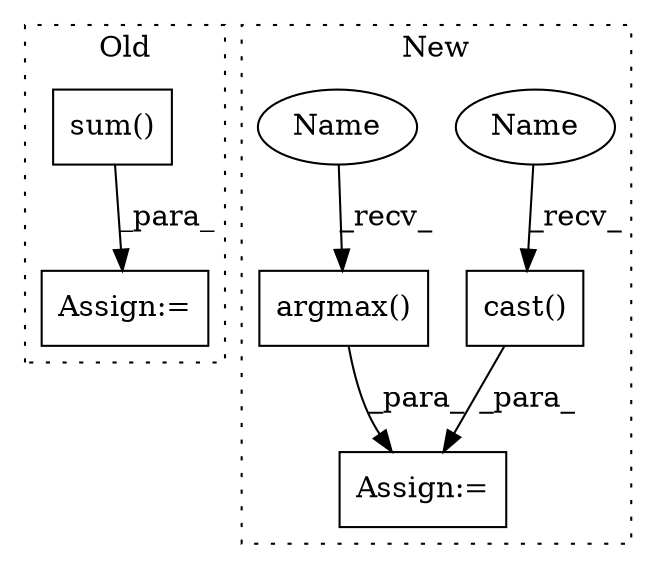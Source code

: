 digraph G {
subgraph cluster0 {
1 [label="sum()" a="75" s="2846" l="26" shape="box"];
5 [label="Assign:=" a="68" s="2913" l="4" shape="box"];
label = "Old";
style="dotted";
}
subgraph cluster1 {
2 [label="cast()" a="75" s="1972,1996" l="8,1" shape="box"];
3 [label="Assign:=" a="68" s="1943" l="3" shape="box"];
4 [label="argmax()" a="75" s="1955,1969" l="10,1" shape="box"];
6 [label="Name" a="87" s="1972" l="2" shape="ellipse"];
7 [label="Name" a="87" s="1955" l="2" shape="ellipse"];
label = "New";
style="dotted";
}
1 -> 5 [label="_para_"];
2 -> 3 [label="_para_"];
4 -> 3 [label="_para_"];
6 -> 2 [label="_recv_"];
7 -> 4 [label="_recv_"];
}